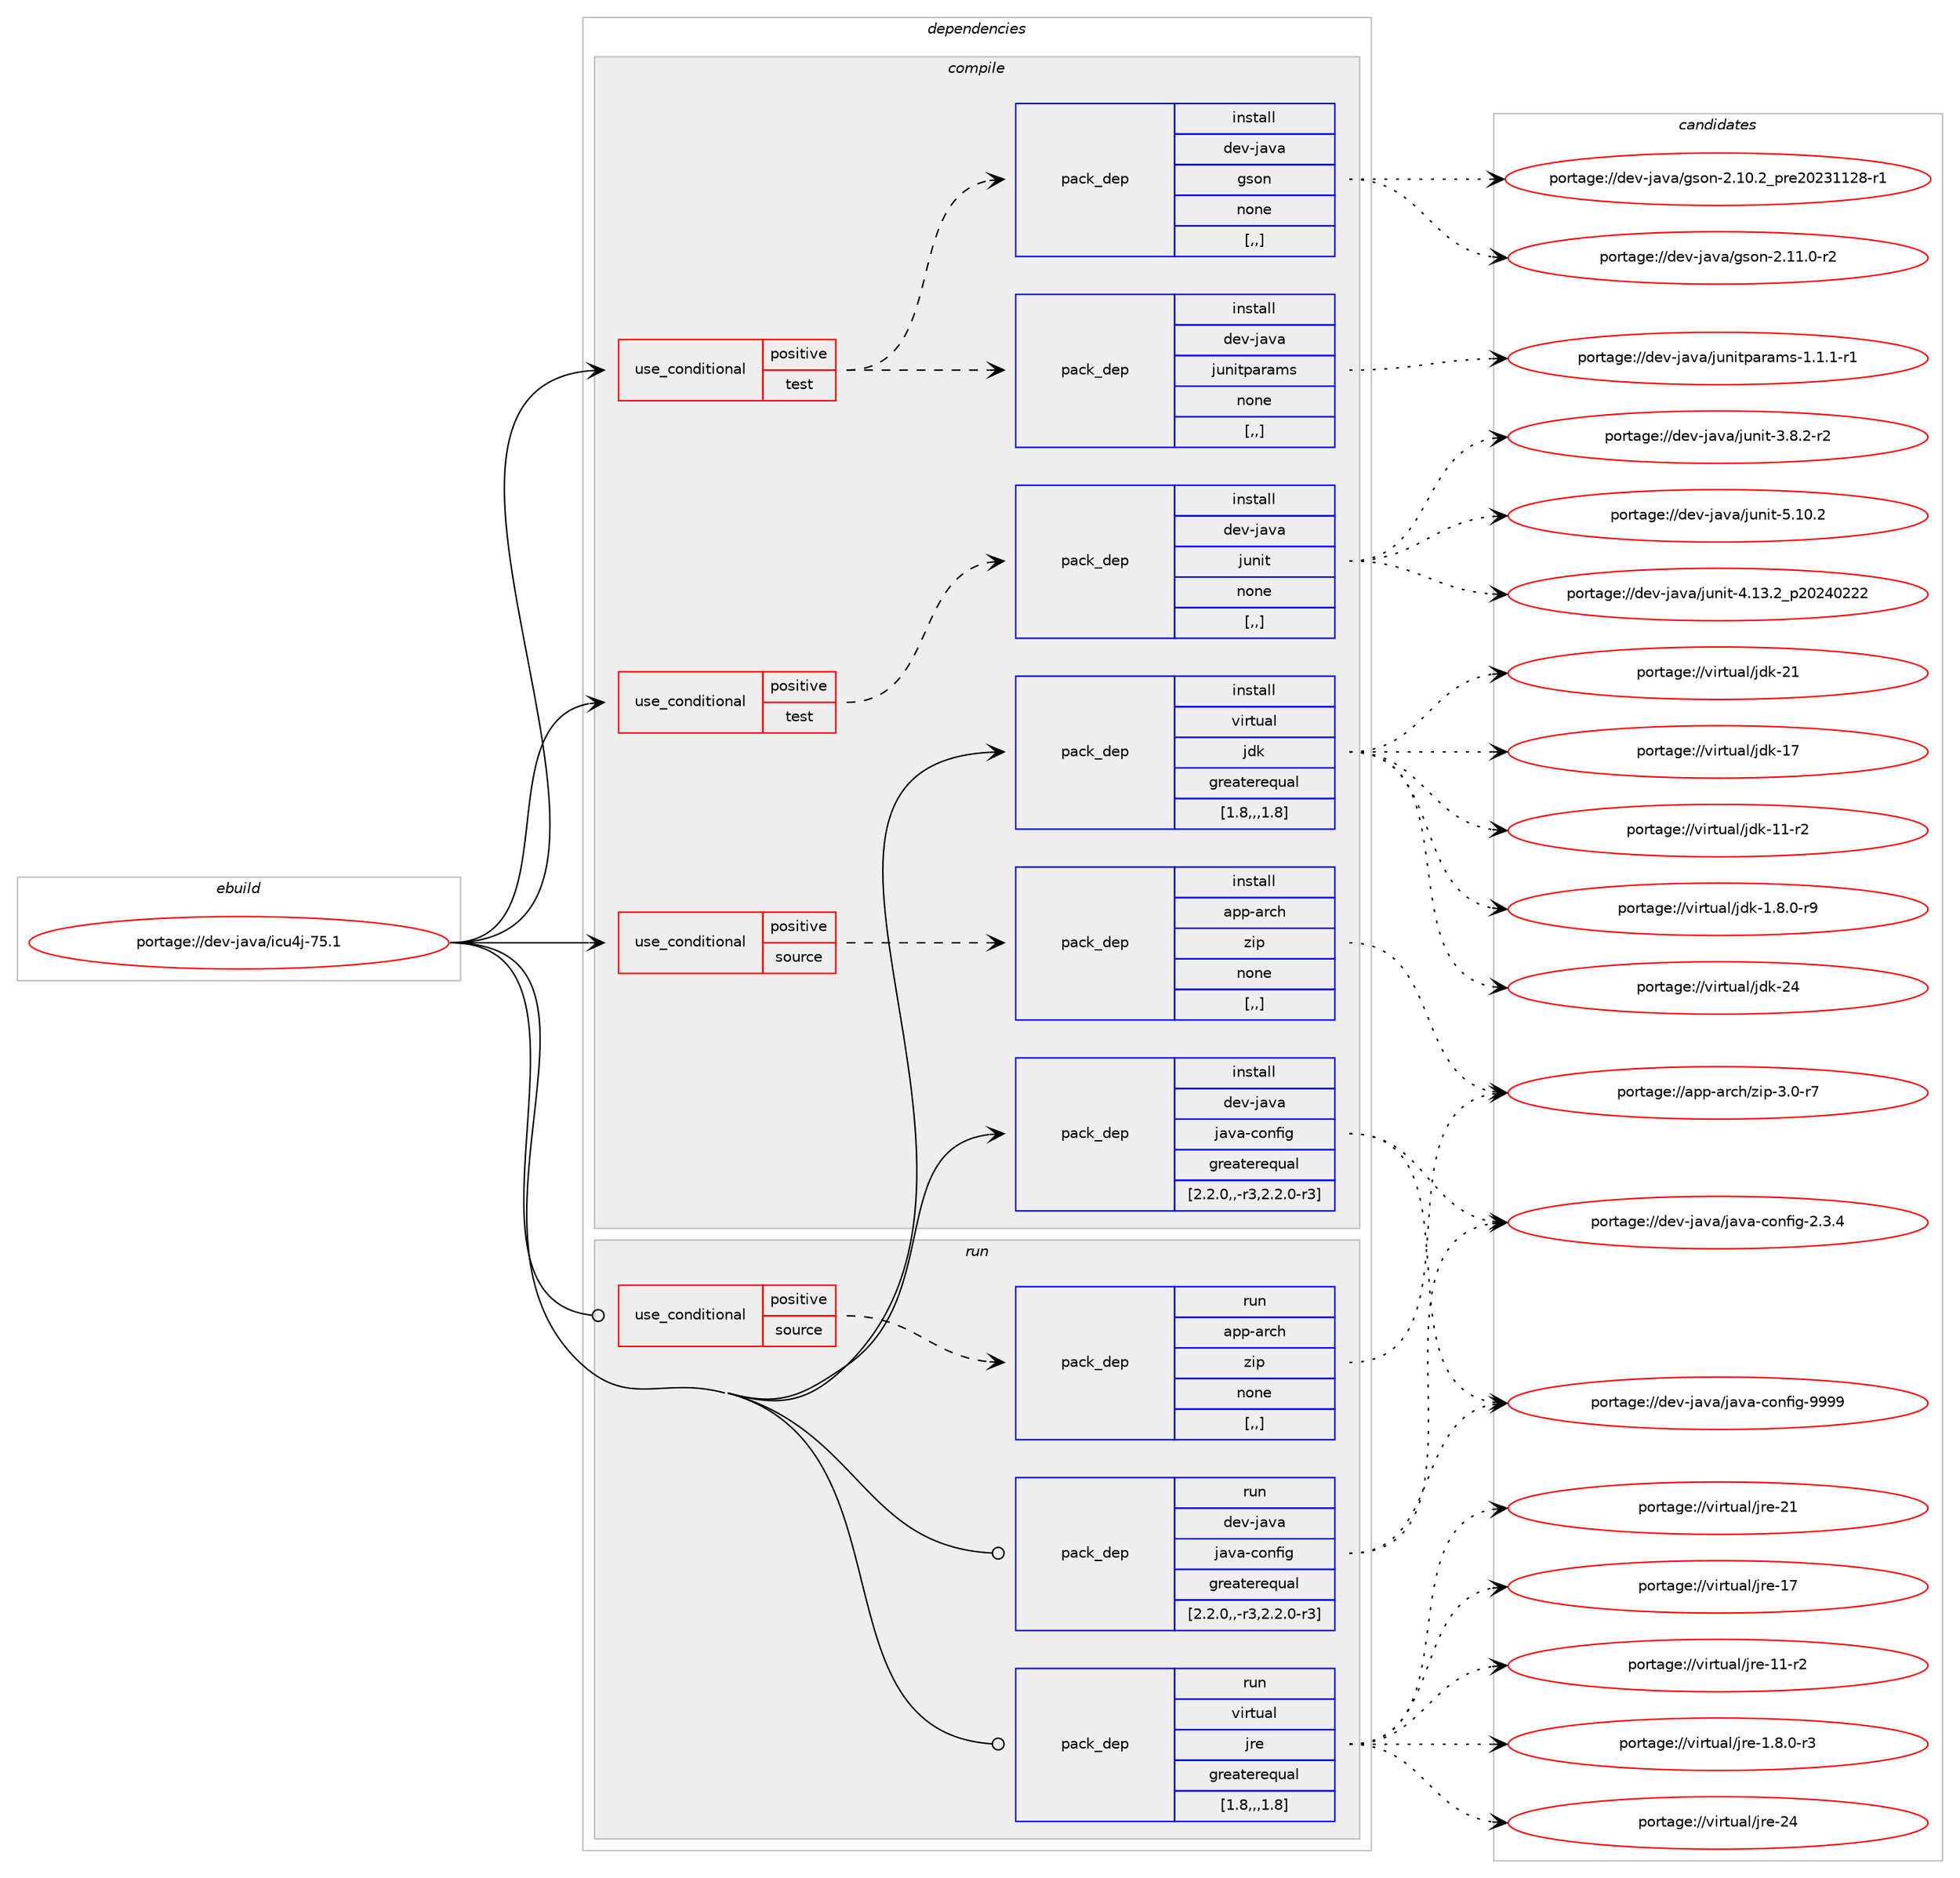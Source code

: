 digraph prolog {

# *************
# Graph options
# *************

newrank=true;
concentrate=true;
compound=true;
graph [rankdir=LR,fontname=Helvetica,fontsize=10,ranksep=1.5];#, ranksep=2.5, nodesep=0.2];
edge  [arrowhead=vee];
node  [fontname=Helvetica,fontsize=10];

# **********
# The ebuild
# **********

subgraph cluster_leftcol {
color=gray;
label=<<i>ebuild</i>>;
id [label="portage://dev-java/icu4j-75.1", color=red, width=4, href="../dev-java/icu4j-75.1.svg"];
}

# ****************
# The dependencies
# ****************

subgraph cluster_midcol {
color=gray;
label=<<i>dependencies</i>>;
subgraph cluster_compile {
fillcolor="#eeeeee";
style=filled;
label=<<i>compile</i>>;
subgraph cond21739 {
dependency94111 [label=<<TABLE BORDER="0" CELLBORDER="1" CELLSPACING="0" CELLPADDING="4"><TR><TD ROWSPAN="3" CELLPADDING="10">use_conditional</TD></TR><TR><TD>positive</TD></TR><TR><TD>source</TD></TR></TABLE>>, shape=none, color=red];
subgraph pack71317 {
dependency94112 [label=<<TABLE BORDER="0" CELLBORDER="1" CELLSPACING="0" CELLPADDING="4" WIDTH="220"><TR><TD ROWSPAN="6" CELLPADDING="30">pack_dep</TD></TR><TR><TD WIDTH="110">install</TD></TR><TR><TD>app-arch</TD></TR><TR><TD>zip</TD></TR><TR><TD>none</TD></TR><TR><TD>[,,]</TD></TR></TABLE>>, shape=none, color=blue];
}
dependency94111:e -> dependency94112:w [weight=20,style="dashed",arrowhead="vee"];
}
id:e -> dependency94111:w [weight=20,style="solid",arrowhead="vee"];
subgraph cond21740 {
dependency94113 [label=<<TABLE BORDER="0" CELLBORDER="1" CELLSPACING="0" CELLPADDING="4"><TR><TD ROWSPAN="3" CELLPADDING="10">use_conditional</TD></TR><TR><TD>positive</TD></TR><TR><TD>test</TD></TR></TABLE>>, shape=none, color=red];
subgraph pack71318 {
dependency94114 [label=<<TABLE BORDER="0" CELLBORDER="1" CELLSPACING="0" CELLPADDING="4" WIDTH="220"><TR><TD ROWSPAN="6" CELLPADDING="30">pack_dep</TD></TR><TR><TD WIDTH="110">install</TD></TR><TR><TD>dev-java</TD></TR><TR><TD>gson</TD></TR><TR><TD>none</TD></TR><TR><TD>[,,]</TD></TR></TABLE>>, shape=none, color=blue];
}
dependency94113:e -> dependency94114:w [weight=20,style="dashed",arrowhead="vee"];
subgraph pack71319 {
dependency94115 [label=<<TABLE BORDER="0" CELLBORDER="1" CELLSPACING="0" CELLPADDING="4" WIDTH="220"><TR><TD ROWSPAN="6" CELLPADDING="30">pack_dep</TD></TR><TR><TD WIDTH="110">install</TD></TR><TR><TD>dev-java</TD></TR><TR><TD>junitparams</TD></TR><TR><TD>none</TD></TR><TR><TD>[,,]</TD></TR></TABLE>>, shape=none, color=blue];
}
dependency94113:e -> dependency94115:w [weight=20,style="dashed",arrowhead="vee"];
}
id:e -> dependency94113:w [weight=20,style="solid",arrowhead="vee"];
subgraph cond21741 {
dependency94116 [label=<<TABLE BORDER="0" CELLBORDER="1" CELLSPACING="0" CELLPADDING="4"><TR><TD ROWSPAN="3" CELLPADDING="10">use_conditional</TD></TR><TR><TD>positive</TD></TR><TR><TD>test</TD></TR></TABLE>>, shape=none, color=red];
subgraph pack71320 {
dependency94117 [label=<<TABLE BORDER="0" CELLBORDER="1" CELLSPACING="0" CELLPADDING="4" WIDTH="220"><TR><TD ROWSPAN="6" CELLPADDING="30">pack_dep</TD></TR><TR><TD WIDTH="110">install</TD></TR><TR><TD>dev-java</TD></TR><TR><TD>junit</TD></TR><TR><TD>none</TD></TR><TR><TD>[,,]</TD></TR></TABLE>>, shape=none, color=blue];
}
dependency94116:e -> dependency94117:w [weight=20,style="dashed",arrowhead="vee"];
}
id:e -> dependency94116:w [weight=20,style="solid",arrowhead="vee"];
subgraph pack71321 {
dependency94118 [label=<<TABLE BORDER="0" CELLBORDER="1" CELLSPACING="0" CELLPADDING="4" WIDTH="220"><TR><TD ROWSPAN="6" CELLPADDING="30">pack_dep</TD></TR><TR><TD WIDTH="110">install</TD></TR><TR><TD>dev-java</TD></TR><TR><TD>java-config</TD></TR><TR><TD>greaterequal</TD></TR><TR><TD>[2.2.0,,-r3,2.2.0-r3]</TD></TR></TABLE>>, shape=none, color=blue];
}
id:e -> dependency94118:w [weight=20,style="solid",arrowhead="vee"];
subgraph pack71322 {
dependency94119 [label=<<TABLE BORDER="0" CELLBORDER="1" CELLSPACING="0" CELLPADDING="4" WIDTH="220"><TR><TD ROWSPAN="6" CELLPADDING="30">pack_dep</TD></TR><TR><TD WIDTH="110">install</TD></TR><TR><TD>virtual</TD></TR><TR><TD>jdk</TD></TR><TR><TD>greaterequal</TD></TR><TR><TD>[1.8,,,1.8]</TD></TR></TABLE>>, shape=none, color=blue];
}
id:e -> dependency94119:w [weight=20,style="solid",arrowhead="vee"];
}
subgraph cluster_compileandrun {
fillcolor="#eeeeee";
style=filled;
label=<<i>compile and run</i>>;
}
subgraph cluster_run {
fillcolor="#eeeeee";
style=filled;
label=<<i>run</i>>;
subgraph cond21742 {
dependency94120 [label=<<TABLE BORDER="0" CELLBORDER="1" CELLSPACING="0" CELLPADDING="4"><TR><TD ROWSPAN="3" CELLPADDING="10">use_conditional</TD></TR><TR><TD>positive</TD></TR><TR><TD>source</TD></TR></TABLE>>, shape=none, color=red];
subgraph pack71323 {
dependency94121 [label=<<TABLE BORDER="0" CELLBORDER="1" CELLSPACING="0" CELLPADDING="4" WIDTH="220"><TR><TD ROWSPAN="6" CELLPADDING="30">pack_dep</TD></TR><TR><TD WIDTH="110">run</TD></TR><TR><TD>app-arch</TD></TR><TR><TD>zip</TD></TR><TR><TD>none</TD></TR><TR><TD>[,,]</TD></TR></TABLE>>, shape=none, color=blue];
}
dependency94120:e -> dependency94121:w [weight=20,style="dashed",arrowhead="vee"];
}
id:e -> dependency94120:w [weight=20,style="solid",arrowhead="odot"];
subgraph pack71324 {
dependency94122 [label=<<TABLE BORDER="0" CELLBORDER="1" CELLSPACING="0" CELLPADDING="4" WIDTH="220"><TR><TD ROWSPAN="6" CELLPADDING="30">pack_dep</TD></TR><TR><TD WIDTH="110">run</TD></TR><TR><TD>dev-java</TD></TR><TR><TD>java-config</TD></TR><TR><TD>greaterequal</TD></TR><TR><TD>[2.2.0,,-r3,2.2.0-r3]</TD></TR></TABLE>>, shape=none, color=blue];
}
id:e -> dependency94122:w [weight=20,style="solid",arrowhead="odot"];
subgraph pack71325 {
dependency94123 [label=<<TABLE BORDER="0" CELLBORDER="1" CELLSPACING="0" CELLPADDING="4" WIDTH="220"><TR><TD ROWSPAN="6" CELLPADDING="30">pack_dep</TD></TR><TR><TD WIDTH="110">run</TD></TR><TR><TD>virtual</TD></TR><TR><TD>jre</TD></TR><TR><TD>greaterequal</TD></TR><TR><TD>[1.8,,,1.8]</TD></TR></TABLE>>, shape=none, color=blue];
}
id:e -> dependency94123:w [weight=20,style="solid",arrowhead="odot"];
}
}

# **************
# The candidates
# **************

subgraph cluster_choices {
rank=same;
color=gray;
label=<<i>candidates</i>>;

subgraph choice71317 {
color=black;
nodesep=1;
choice9711211245971149910447122105112455146484511455 [label="portage://app-arch/zip-3.0-r7", color=red, width=4,href="../app-arch/zip-3.0-r7.svg"];
dependency94112:e -> choice9711211245971149910447122105112455146484511455:w [style=dotted,weight="100"];
}
subgraph choice71318 {
color=black;
nodesep=1;
choice10010111845106971189747103115111110455046494946484511450 [label="portage://dev-java/gson-2.11.0-r2", color=red, width=4,href="../dev-java/gson-2.11.0-r2.svg"];
choice10010111845106971189747103115111110455046494846509511211410150485051494950564511449 [label="portage://dev-java/gson-2.10.2_pre20231128-r1", color=red, width=4,href="../dev-java/gson-2.10.2_pre20231128-r1.svg"];
dependency94114:e -> choice10010111845106971189747103115111110455046494946484511450:w [style=dotted,weight="100"];
dependency94114:e -> choice10010111845106971189747103115111110455046494846509511211410150485051494950564511449:w [style=dotted,weight="100"];
}
subgraph choice71319 {
color=black;
nodesep=1;
choice1001011184510697118974710611711010511611297114971091154549464946494511449 [label="portage://dev-java/junitparams-1.1.1-r1", color=red, width=4,href="../dev-java/junitparams-1.1.1-r1.svg"];
dependency94115:e -> choice1001011184510697118974710611711010511611297114971091154549464946494511449:w [style=dotted,weight="100"];
}
subgraph choice71320 {
color=black;
nodesep=1;
choice1001011184510697118974710611711010511645534649484650 [label="portage://dev-java/junit-5.10.2", color=red, width=4,href="../dev-java/junit-5.10.2.svg"];
choice1001011184510697118974710611711010511645524649514650951125048505248505050 [label="portage://dev-java/junit-4.13.2_p20240222", color=red, width=4,href="../dev-java/junit-4.13.2_p20240222.svg"];
choice100101118451069711897471061171101051164551465646504511450 [label="portage://dev-java/junit-3.8.2-r2", color=red, width=4,href="../dev-java/junit-3.8.2-r2.svg"];
dependency94117:e -> choice1001011184510697118974710611711010511645534649484650:w [style=dotted,weight="100"];
dependency94117:e -> choice1001011184510697118974710611711010511645524649514650951125048505248505050:w [style=dotted,weight="100"];
dependency94117:e -> choice100101118451069711897471061171101051164551465646504511450:w [style=dotted,weight="100"];
}
subgraph choice71321 {
color=black;
nodesep=1;
choice10010111845106971189747106971189745991111101021051034557575757 [label="portage://dev-java/java-config-9999", color=red, width=4,href="../dev-java/java-config-9999.svg"];
choice1001011184510697118974710697118974599111110102105103455046514652 [label="portage://dev-java/java-config-2.3.4", color=red, width=4,href="../dev-java/java-config-2.3.4.svg"];
dependency94118:e -> choice10010111845106971189747106971189745991111101021051034557575757:w [style=dotted,weight="100"];
dependency94118:e -> choice1001011184510697118974710697118974599111110102105103455046514652:w [style=dotted,weight="100"];
}
subgraph choice71322 {
color=black;
nodesep=1;
choice1181051141161179710847106100107455052 [label="portage://virtual/jdk-24", color=red, width=4,href="../virtual/jdk-24.svg"];
choice1181051141161179710847106100107455049 [label="portage://virtual/jdk-21", color=red, width=4,href="../virtual/jdk-21.svg"];
choice1181051141161179710847106100107454955 [label="portage://virtual/jdk-17", color=red, width=4,href="../virtual/jdk-17.svg"];
choice11810511411611797108471061001074549494511450 [label="portage://virtual/jdk-11-r2", color=red, width=4,href="../virtual/jdk-11-r2.svg"];
choice11810511411611797108471061001074549465646484511457 [label="portage://virtual/jdk-1.8.0-r9", color=red, width=4,href="../virtual/jdk-1.8.0-r9.svg"];
dependency94119:e -> choice1181051141161179710847106100107455052:w [style=dotted,weight="100"];
dependency94119:e -> choice1181051141161179710847106100107455049:w [style=dotted,weight="100"];
dependency94119:e -> choice1181051141161179710847106100107454955:w [style=dotted,weight="100"];
dependency94119:e -> choice11810511411611797108471061001074549494511450:w [style=dotted,weight="100"];
dependency94119:e -> choice11810511411611797108471061001074549465646484511457:w [style=dotted,weight="100"];
}
subgraph choice71323 {
color=black;
nodesep=1;
choice9711211245971149910447122105112455146484511455 [label="portage://app-arch/zip-3.0-r7", color=red, width=4,href="../app-arch/zip-3.0-r7.svg"];
dependency94121:e -> choice9711211245971149910447122105112455146484511455:w [style=dotted,weight="100"];
}
subgraph choice71324 {
color=black;
nodesep=1;
choice10010111845106971189747106971189745991111101021051034557575757 [label="portage://dev-java/java-config-9999", color=red, width=4,href="../dev-java/java-config-9999.svg"];
choice1001011184510697118974710697118974599111110102105103455046514652 [label="portage://dev-java/java-config-2.3.4", color=red, width=4,href="../dev-java/java-config-2.3.4.svg"];
dependency94122:e -> choice10010111845106971189747106971189745991111101021051034557575757:w [style=dotted,weight="100"];
dependency94122:e -> choice1001011184510697118974710697118974599111110102105103455046514652:w [style=dotted,weight="100"];
}
subgraph choice71325 {
color=black;
nodesep=1;
choice1181051141161179710847106114101455052 [label="portage://virtual/jre-24", color=red, width=4,href="../virtual/jre-24.svg"];
choice1181051141161179710847106114101455049 [label="portage://virtual/jre-21", color=red, width=4,href="../virtual/jre-21.svg"];
choice1181051141161179710847106114101454955 [label="portage://virtual/jre-17", color=red, width=4,href="../virtual/jre-17.svg"];
choice11810511411611797108471061141014549494511450 [label="portage://virtual/jre-11-r2", color=red, width=4,href="../virtual/jre-11-r2.svg"];
choice11810511411611797108471061141014549465646484511451 [label="portage://virtual/jre-1.8.0-r3", color=red, width=4,href="../virtual/jre-1.8.0-r3.svg"];
dependency94123:e -> choice1181051141161179710847106114101455052:w [style=dotted,weight="100"];
dependency94123:e -> choice1181051141161179710847106114101455049:w [style=dotted,weight="100"];
dependency94123:e -> choice1181051141161179710847106114101454955:w [style=dotted,weight="100"];
dependency94123:e -> choice11810511411611797108471061141014549494511450:w [style=dotted,weight="100"];
dependency94123:e -> choice11810511411611797108471061141014549465646484511451:w [style=dotted,weight="100"];
}
}

}
